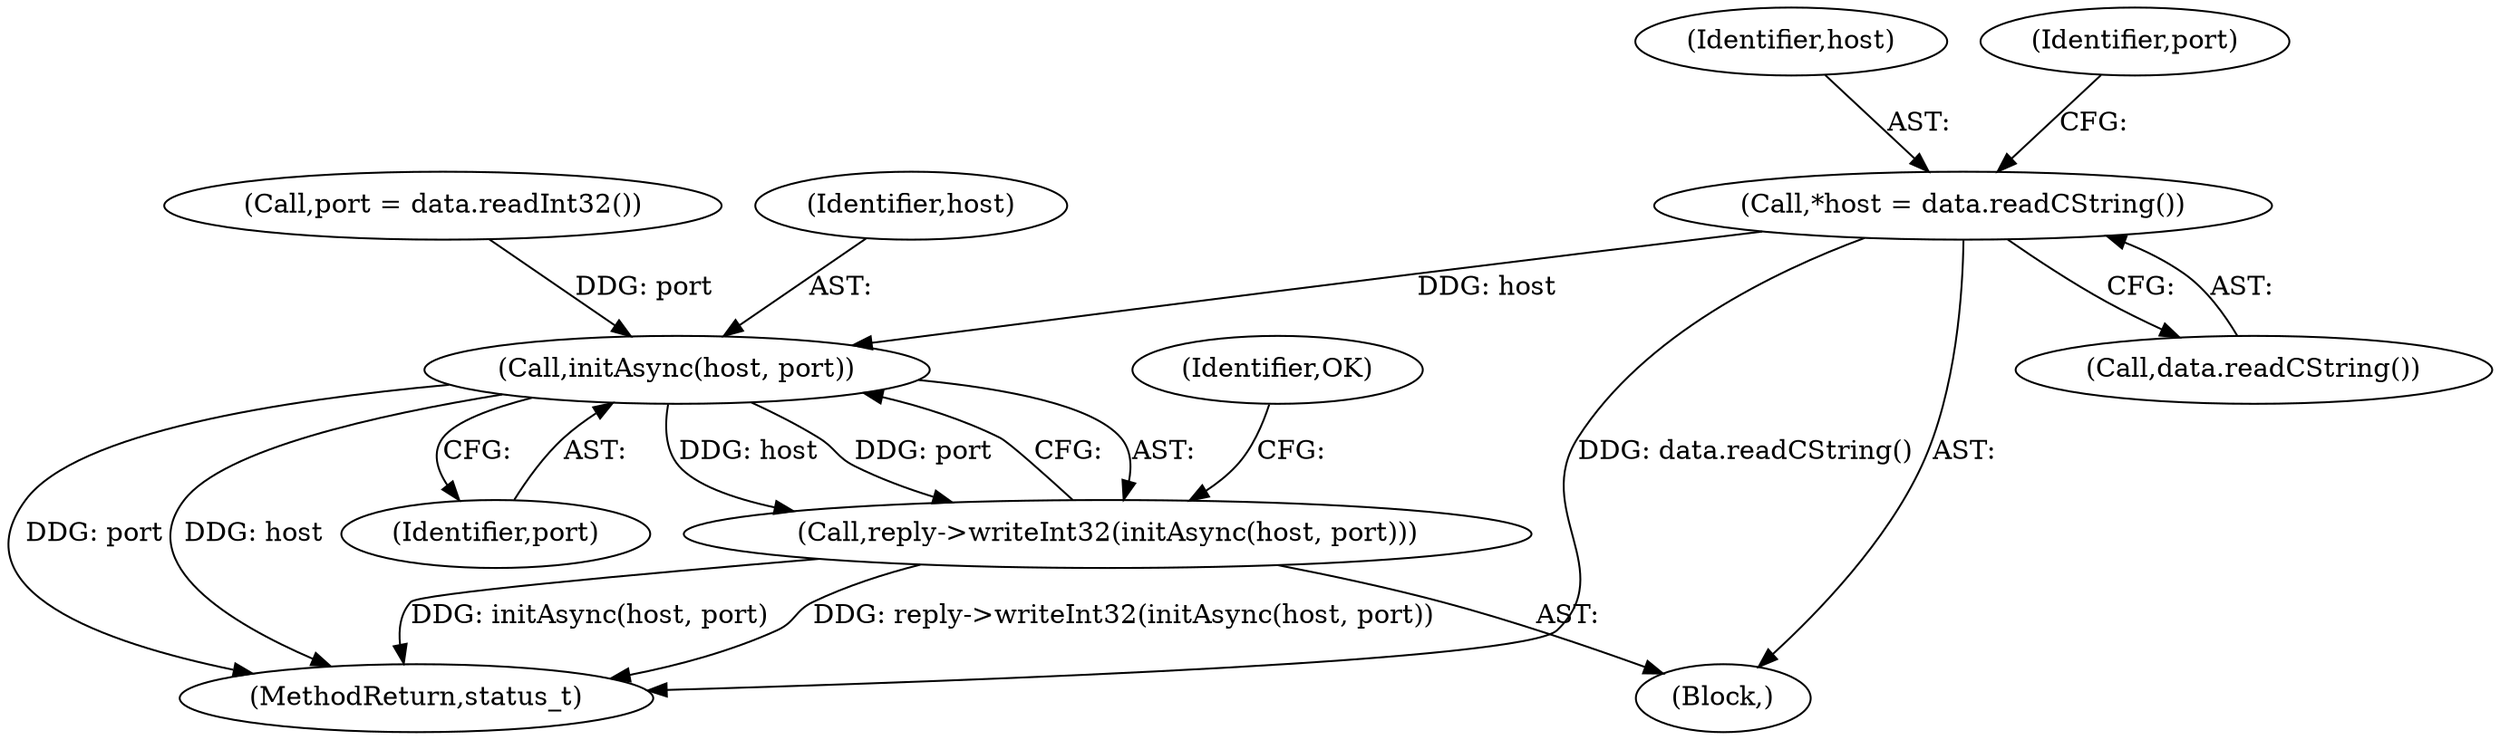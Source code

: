 digraph "0_Android_c82e31a7039a03dca7b37c65b7890ba5c1e18ced@API" {
"1000137" [label="(Call,*host = data.readCString())"];
"1000145" [label="(Call,initAsync(host, port))"];
"1000144" [label="(Call,reply->writeInt32(initAsync(host, port)))"];
"1000131" [label="(Block,)"];
"1000145" [label="(Call,initAsync(host, port))"];
"1000139" [label="(Call,data.readCString())"];
"1000137" [label="(Call,*host = data.readCString())"];
"1000147" [label="(Identifier,port)"];
"1000149" [label="(Identifier,OK)"];
"1000138" [label="(Identifier,host)"];
"1000146" [label="(Identifier,host)"];
"1000144" [label="(Call,reply->writeInt32(initAsync(host, port)))"];
"1000142" [label="(Identifier,port)"];
"1000401" [label="(MethodReturn,status_t)"];
"1000141" [label="(Call,port = data.readInt32())"];
"1000137" -> "1000131"  [label="AST: "];
"1000137" -> "1000139"  [label="CFG: "];
"1000138" -> "1000137"  [label="AST: "];
"1000139" -> "1000137"  [label="AST: "];
"1000142" -> "1000137"  [label="CFG: "];
"1000137" -> "1000401"  [label="DDG: data.readCString()"];
"1000137" -> "1000145"  [label="DDG: host"];
"1000145" -> "1000144"  [label="AST: "];
"1000145" -> "1000147"  [label="CFG: "];
"1000146" -> "1000145"  [label="AST: "];
"1000147" -> "1000145"  [label="AST: "];
"1000144" -> "1000145"  [label="CFG: "];
"1000145" -> "1000401"  [label="DDG: host"];
"1000145" -> "1000401"  [label="DDG: port"];
"1000145" -> "1000144"  [label="DDG: host"];
"1000145" -> "1000144"  [label="DDG: port"];
"1000141" -> "1000145"  [label="DDG: port"];
"1000144" -> "1000131"  [label="AST: "];
"1000149" -> "1000144"  [label="CFG: "];
"1000144" -> "1000401"  [label="DDG: reply->writeInt32(initAsync(host, port))"];
"1000144" -> "1000401"  [label="DDG: initAsync(host, port)"];
}
